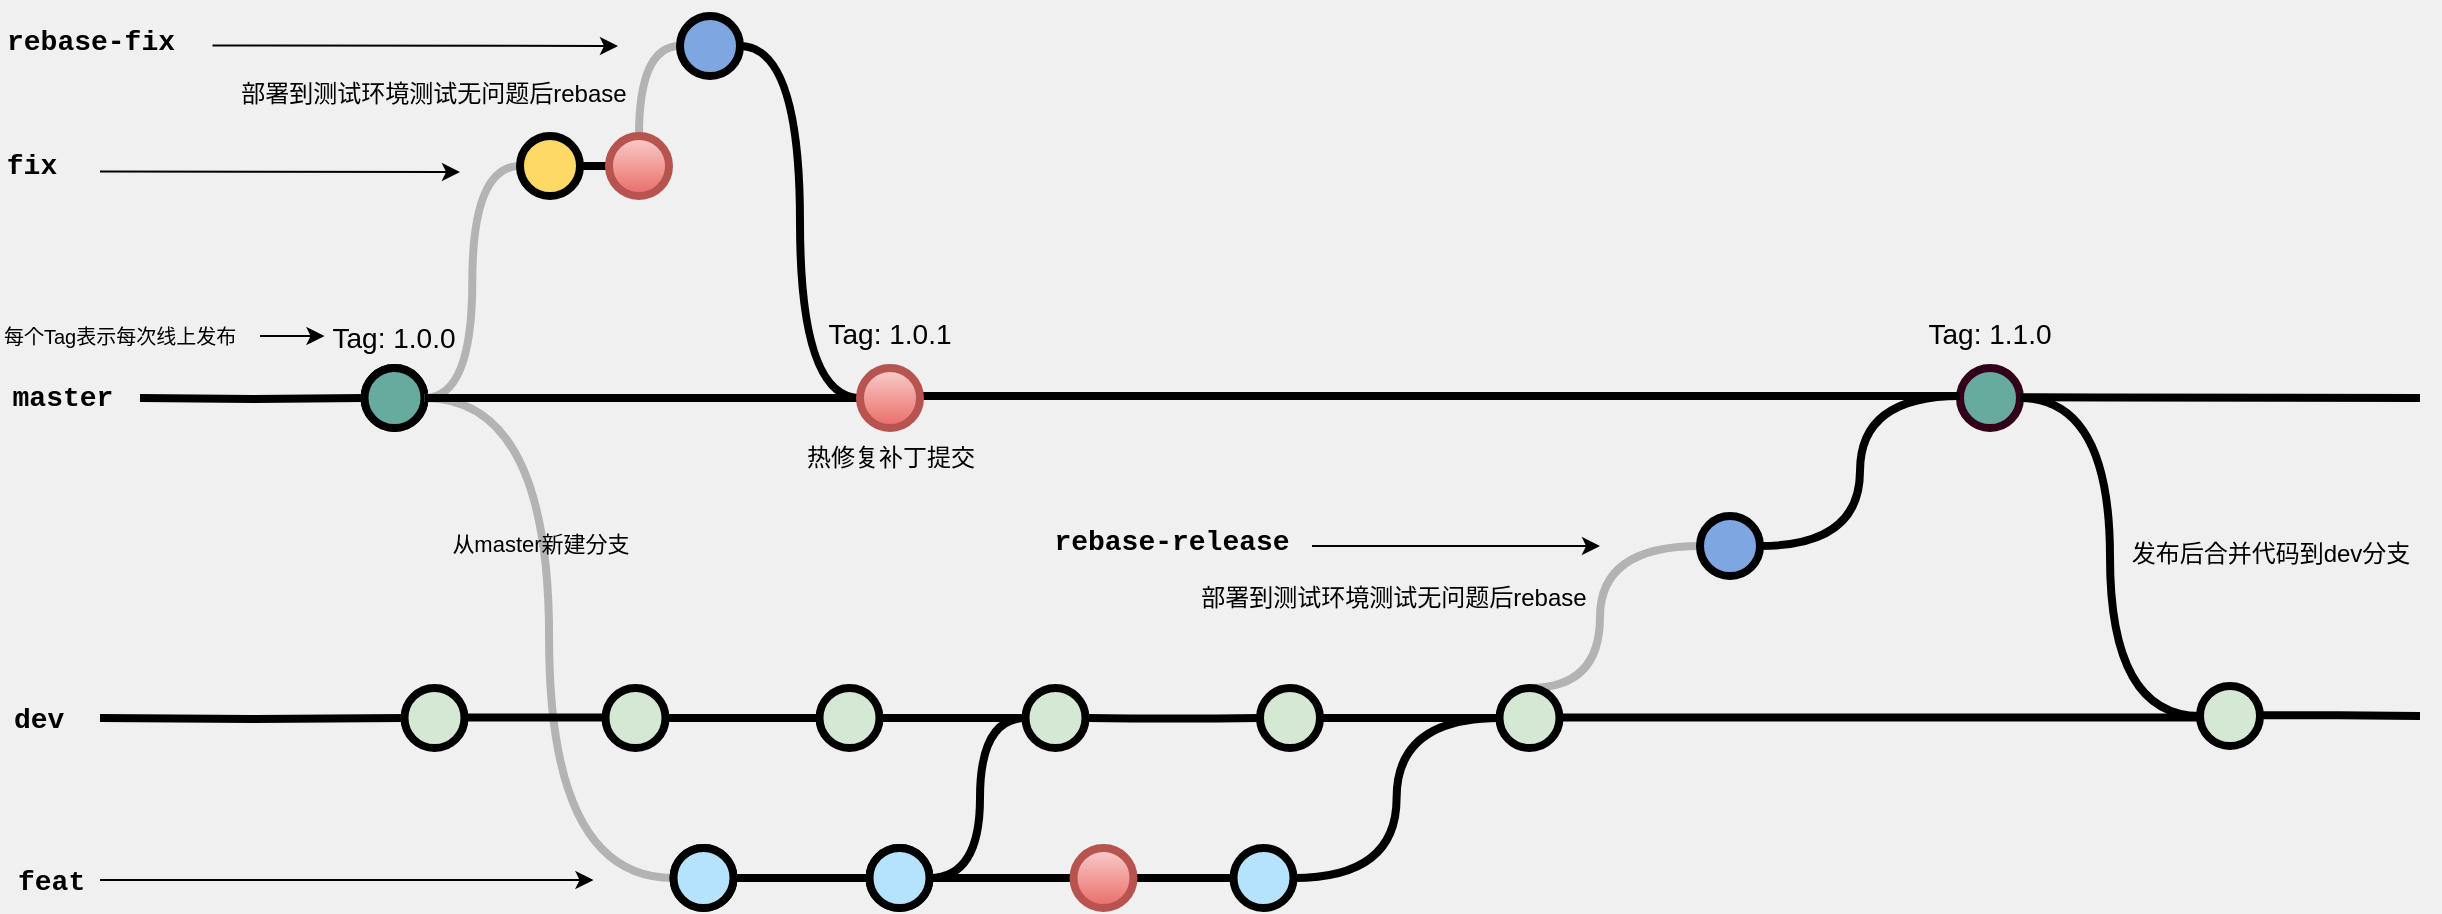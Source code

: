<mxfile version="16.0.0" type="device"><diagram id="yPxyJZ8AM_hMuL3Unpa9" name="complex gitflow"><mxGraphModel dx="1102" dy="857" grid="1" gridSize="10" guides="1" tooltips="1" connect="1" arrows="1" fold="1" page="1" pageScale="1" pageWidth="1100" pageHeight="850" background="#F0F0F0" math="0" shadow="0"><root><mxCell id="0"/><mxCell id="1" parent="0"/><mxCell id="uWUnNED6HEl2aK5fdaIb-7" value="热修复补丁提交" style="text;html=1;strokeColor=none;fillColor=none;align=center;verticalAlign=middle;whiteSpace=wrap;overflow=hidden;" parent="1" vertex="1"><mxGeometry x="478.63" y="226" width="92.75" height="30" as="geometry"/></mxCell><mxCell id="uWUnNED6HEl2aK5fdaIb-10" value="" style="verticalLabelPosition=bottom;verticalAlign=top;html=1;strokeWidth=4;shape=mxgraph.flowchart.on-page_reference;plain-blue;gradientColor=none;fillColor=#B5E3Fe;strokeColor=#000000;" parent="1" vertex="1"><mxGeometry x="262.25" y="196" width="30" height="30" as="geometry"/></mxCell><mxCell id="uWUnNED6HEl2aK5fdaIb-105" style="edgeStyle=orthogonalEdgeStyle;curved=1;rounded=0;orthogonalLoop=1;jettySize=auto;html=1;exitX=1;exitY=0.5;exitDx=0;exitDy=0;exitPerimeter=0;entryX=0;entryY=0.5;entryDx=0;entryDy=0;entryPerimeter=0;endArrow=none;endFill=0;strokeWidth=4;fontFamily=Courier New;fontColor=#009900;startArrow=none;" parent="1" source="uWUnNED6HEl2aK5fdaIb-104" edge="1"><mxGeometry relative="1" as="geometry"><mxPoint x="623.75" y="371" as="sourcePoint"/><mxPoint x="740.75" y="371" as="targetPoint"/></mxGeometry></mxCell><mxCell id="uWUnNED6HEl2aK5fdaIb-109" value="" style="verticalLabelPosition=bottom;verticalAlign=top;html=1;strokeWidth=4;shape=mxgraph.flowchart.on-page_reference;plain-blue;gradientColor=none;strokeColor=#33001A;fillColor=#67AB9F;" parent="1" vertex="1"><mxGeometry x="1060" y="196" width="30" height="30" as="geometry"/></mxCell><mxCell id="uWUnNED6HEl2aK5fdaIb-12" value="" style="edgeStyle=orthogonalEdgeStyle;rounded=0;html=1;jettySize=auto;orthogonalLoop=1;strokeWidth=4;endArrow=none;endFill=0;" parent="1" target="uWUnNED6HEl2aK5fdaIb-10" edge="1"><mxGeometry x="192.25" y="211" as="geometry"><mxPoint x="150" y="211" as="sourcePoint"/></mxGeometry></mxCell><mxCell id="uWUnNED6HEl2aK5fdaIb-13" value="master" style="text;html=1;strokeColor=none;fillColor=none;align=center;verticalAlign=middle;whiteSpace=wrap;overflow=hidden;fontSize=14;fontStyle=1;fontFamily=Courier New;" parent="1" vertex="1"><mxGeometry x="83" y="190" width="57" height="42" as="geometry"/></mxCell><mxCell id="uWUnNED6HEl2aK5fdaIb-14" style="edgeStyle=orthogonalEdgeStyle;curved=1;rounded=0;html=1;exitX=1;exitY=0.5;exitPerimeter=0;endArrow=none;endFill=0;jettySize=auto;orthogonalLoop=1;strokeWidth=4;fontSize=15;" parent="1" edge="1"><mxGeometry relative="1" as="geometry"><mxPoint x="413.75" y="371" as="sourcePoint"/><mxPoint x="490.75" y="371" as="targetPoint"/></mxGeometry></mxCell><mxCell id="uWUnNED6HEl2aK5fdaIb-15" value="" style="verticalLabelPosition=bottom;verticalAlign=top;html=1;strokeWidth=4;shape=mxgraph.flowchart.on-page_reference;plain-purple;gradientColor=none;strokeColor=#000000;fillColor=#D5E8D4;" parent="1" vertex="1"><mxGeometry x="382.75" y="356" width="30" height="30" as="geometry"/></mxCell><mxCell id="uWUnNED6HEl2aK5fdaIb-16" style="edgeStyle=orthogonalEdgeStyle;curved=1;rounded=0;html=1;exitX=1;exitY=0.5;exitPerimeter=0;entryX=0;entryY=0.5;entryPerimeter=0;endArrow=none;endFill=0;jettySize=auto;orthogonalLoop=1;strokeWidth=4;fontSize=15;" parent="1" edge="1"><mxGeometry relative="1" as="geometry"><mxPoint x="520.75" y="371" as="sourcePoint"/><mxPoint x="593.75" y="371" as="targetPoint"/></mxGeometry></mxCell><mxCell id="uWUnNED6HEl2aK5fdaIb-17" value="" style="verticalLabelPosition=bottom;verticalAlign=top;html=1;strokeWidth=4;shape=mxgraph.flowchart.on-page_reference;plain-purple;gradientColor=none;strokeColor=#000000;fillColor=#D5E8D4;" parent="1" vertex="1"><mxGeometry x="489.75" y="356" width="30" height="30" as="geometry"/></mxCell><mxCell id="uWUnNED6HEl2aK5fdaIb-19" value="" style="verticalLabelPosition=bottom;verticalAlign=top;html=1;strokeWidth=4;shape=mxgraph.flowchart.on-page_reference;plain-purple;gradientColor=none;strokeColor=#000000;fillColor=#D5E8D4;" parent="1" vertex="1"><mxGeometry x="592.75" y="356" width="30" height="30" as="geometry"/></mxCell><mxCell id="uWUnNED6HEl2aK5fdaIb-20" value="dev" style="text;html=1;strokeColor=none;fillColor=none;align=left;verticalAlign=middle;whiteSpace=wrap;overflow=hidden;fontSize=14;fontStyle=1;fontFamily=Courier New;" parent="1" vertex="1"><mxGeometry x="84.75" y="361" width="31.25" height="20" as="geometry"/></mxCell><mxCell id="uWUnNED6HEl2aK5fdaIb-71" value="" style="edgeStyle=orthogonalEdgeStyle;rounded=0;orthogonalLoop=1;jettySize=auto;html=1;endArrow=none;endFill=0;strokeWidth=4;" parent="1" source="uWUnNED6HEl2aK5fdaIb-69" target="uWUnNED6HEl2aK5fdaIb-70" edge="1"><mxGeometry relative="1" as="geometry"/></mxCell><mxCell id="uWUnNED6HEl2aK5fdaIb-75" style="edgeStyle=orthogonalEdgeStyle;rounded=0;orthogonalLoop=1;jettySize=auto;html=1;entryX=1;entryY=0.5;entryDx=0;entryDy=0;entryPerimeter=0;endArrow=none;endFill=0;strokeWidth=4;curved=1;strokeColor=#B3B3B3;" parent="1" source="uWUnNED6HEl2aK5fdaIb-69" target="Xth9zPl_Gf2Krl_gbXo4-28" edge="1"><mxGeometry relative="1" as="geometry"/></mxCell><mxCell id="Xth9zPl_Gf2Krl_gbXo4-39" value="从master新建分支" style="edgeLabel;html=1;align=center;verticalAlign=middle;resizable=0;points=[];labelBackgroundColor=none;" parent="uWUnNED6HEl2aK5fdaIb-75" vertex="1" connectable="0"><mxGeometry x="0.257" y="5" relative="1" as="geometry"><mxPoint as="offset"/></mxGeometry></mxCell><mxCell id="uWUnNED6HEl2aK5fdaIb-69" value="" style="verticalLabelPosition=bottom;verticalAlign=top;html=1;strokeWidth=4;shape=mxgraph.flowchart.on-page_reference;plain-purple;gradientColor=none;strokeColor=#000000;fillColor=#D4E1F5;" parent="1" vertex="1"><mxGeometry x="416.75" y="436" width="30" height="30" as="geometry"/></mxCell><mxCell id="uWUnNED6HEl2aK5fdaIb-78" value="" style="edgeStyle=orthogonalEdgeStyle;curved=1;rounded=0;orthogonalLoop=1;jettySize=auto;html=1;endArrow=none;endFill=0;strokeWidth=4;entryX=0;entryY=0.5;entryDx=0;entryDy=0;entryPerimeter=0;" parent="1" source="uWUnNED6HEl2aK5fdaIb-70" target="zY3hJJ7eT81DkQtzaVua-6" edge="1"><mxGeometry relative="1" as="geometry"><mxPoint x="594.75" y="451" as="targetPoint"/></mxGeometry></mxCell><mxCell id="uWUnNED6HEl2aK5fdaIb-70" value="" style="verticalLabelPosition=bottom;verticalAlign=top;html=1;strokeWidth=4;shape=mxgraph.flowchart.on-page_reference;plain-purple;gradientColor=none;strokeColor=#000000;fillColor=#D4E1F5;" parent="1" vertex="1"><mxGeometry x="514.75" y="436" width="30" height="30" as="geometry"/></mxCell><mxCell id="uWUnNED6HEl2aK5fdaIb-96" value="" style="edgeStyle=orthogonalEdgeStyle;curved=1;rounded=0;orthogonalLoop=1;jettySize=auto;html=1;endArrow=none;endFill=0;strokeWidth=4;fontFamily=Courier New;fontColor=#009900;exitX=1;exitY=0.5;exitDx=0;exitDy=0;exitPerimeter=0;" parent="1" source="zY3hJJ7eT81DkQtzaVua-6" target="uWUnNED6HEl2aK5fdaIb-95" edge="1"><mxGeometry relative="1" as="geometry"><mxPoint x="670" y="451" as="sourcePoint"/></mxGeometry></mxCell><mxCell id="uWUnNED6HEl2aK5fdaIb-108" style="edgeStyle=orthogonalEdgeStyle;curved=1;rounded=0;orthogonalLoop=1;jettySize=auto;html=1;entryX=0;entryY=0.5;entryDx=0;entryDy=0;entryPerimeter=0;endArrow=none;endFill=0;strokeWidth=4;fontFamily=Courier New;fontColor=#009900;" parent="1" source="uWUnNED6HEl2aK5fdaIb-95" target="uWUnNED6HEl2aK5fdaIb-106" edge="1"><mxGeometry relative="1" as="geometry"/></mxCell><mxCell id="uWUnNED6HEl2aK5fdaIb-95" value="" style="verticalLabelPosition=bottom;verticalAlign=top;html=1;strokeWidth=4;shape=mxgraph.flowchart.on-page_reference;plain-purple;gradientColor=none;strokeColor=#000000;fillColor=#B5E3FE;" parent="1" vertex="1"><mxGeometry x="696.75" y="436" width="30" height="30" as="geometry"/></mxCell><mxCell id="uWUnNED6HEl2aK5fdaIb-76" value="feat" style="text;html=1;strokeColor=none;fillColor=none;align=left;verticalAlign=middle;whiteSpace=wrap;overflow=hidden;fontSize=14;fontStyle=1;fontFamily=Courier New;" parent="1" vertex="1"><mxGeometry x="86.75" y="442" width="42.25" height="20" as="geometry"/></mxCell><mxCell id="uWUnNED6HEl2aK5fdaIb-92" value="" style="endArrow=classic;html=1;strokeWidth=1;fontFamily=Courier New;fontColor=#009900;" parent="1" edge="1"><mxGeometry width="50" height="50" relative="1" as="geometry"><mxPoint x="130" y="452" as="sourcePoint"/><mxPoint x="376.75" y="452" as="targetPoint"/></mxGeometry></mxCell><mxCell id="uWUnNED6HEl2aK5fdaIb-103" value="Tag: 1.0.0" style="text;html=1;strokeColor=none;fillColor=none;align=center;verticalAlign=middle;whiteSpace=wrap;overflow=hidden;fontSize=14;" parent="1" vertex="1"><mxGeometry x="242.25" y="170" width="70" height="20" as="geometry"/></mxCell><mxCell id="uWUnNED6HEl2aK5fdaIb-107" value="" style="edgeStyle=orthogonalEdgeStyle;curved=1;rounded=0;orthogonalLoop=1;jettySize=auto;html=1;endArrow=none;endFill=0;strokeWidth=4;fontFamily=Courier New;fontColor=#009900;exitX=1;exitY=0.5;exitDx=0;exitDy=0;exitPerimeter=0;" parent="1" source="uWUnNED6HEl2aK5fdaIb-104" edge="1"><mxGeometry relative="1" as="geometry"><mxPoint x="770.75" y="371" as="sourcePoint"/><mxPoint x="830.75" y="371" as="targetPoint"/></mxGeometry></mxCell><mxCell id="uWUnNED6HEl2aK5fdaIb-116" value="Tag: 1.1.0" style="text;html=1;strokeColor=none;fillColor=none;align=center;verticalAlign=middle;whiteSpace=wrap;overflow=hidden;fontSize=14;" parent="1" vertex="1"><mxGeometry x="1019.5" y="168" width="110" height="20" as="geometry"/></mxCell><mxCell id="fSnZ5vnYTslC5NarKmr_-9" value="" style="edgeStyle=orthogonalEdgeStyle;rounded=0;orthogonalLoop=1;jettySize=auto;html=1;fontSize=12;fontColor=#000000;entryX=0;entryY=0.5;entryDx=0;entryDy=0;" parent="1" source="fSnZ5vnYTslC5NarKmr_-8" target="uWUnNED6HEl2aK5fdaIb-103" edge="1"><mxGeometry relative="1" as="geometry"><mxPoint x="222.25" y="180" as="targetPoint"/><Array as="points"><mxPoint x="222.25" y="180"/><mxPoint x="222.25" y="180"/></Array></mxGeometry></mxCell><mxCell id="fSnZ5vnYTslC5NarKmr_-8" value="&lt;div style=&quot;text-align: center; font-size: 10px;&quot;&gt;&lt;span style=&quot;font-size: 10px;&quot;&gt;每个Tag表示每次线上发布&lt;/span&gt;&lt;/div&gt;" style="text;html=1;strokeColor=none;fillColor=none;align=left;verticalAlign=middle;whiteSpace=wrap;overflow=hidden;fontSize=10;fontStyle=0;fontColor=#000000;" parent="1" vertex="1"><mxGeometry x="80" y="161" width="130" height="38" as="geometry"/></mxCell><mxCell id="9hBKPDzoitwpIBdzFDQ7-61" value="Tag: 1.0.1" style="text;html=1;strokeColor=none;fillColor=none;align=center;verticalAlign=middle;whiteSpace=wrap;overflow=hidden;fontSize=14;" parent="1" vertex="1"><mxGeometry x="489.75" y="168" width="70" height="20" as="geometry"/></mxCell><mxCell id="Xth9zPl_Gf2Krl_gbXo4-28" value="" style="verticalLabelPosition=bottom;verticalAlign=top;html=1;strokeWidth=4;shape=mxgraph.flowchart.on-page_reference;plain-blue;gradientColor=none;fillColor=#67AB9F;strokeColor=#000000;" parent="1" vertex="1"><mxGeometry x="262.25" y="196" width="30" height="30" as="geometry"/></mxCell><mxCell id="Xth9zPl_Gf2Krl_gbXo4-30" value="" style="verticalLabelPosition=bottom;verticalAlign=top;html=1;strokeWidth=4;shape=mxgraph.flowchart.on-page_reference;plain-purple;gradientColor=none;strokeColor=#000000;fillColor=#B5E3FE;" parent="1" vertex="1"><mxGeometry x="416.75" y="436" width="30" height="30" as="geometry"/></mxCell><mxCell id="Xth9zPl_Gf2Krl_gbXo4-31" value="" style="verticalLabelPosition=bottom;verticalAlign=top;html=1;strokeWidth=4;shape=mxgraph.flowchart.on-page_reference;plain-purple;gradientColor=none;strokeColor=#000000;fillColor=#B5E3FE;" parent="1" vertex="1"><mxGeometry x="514.75" y="436" width="30" height="30" as="geometry"/></mxCell><mxCell id="Xth9zPl_Gf2Krl_gbXo4-33" value="" style="edgeStyle=orthogonalEdgeStyle;rounded=0;html=1;jettySize=auto;orthogonalLoop=1;plain-blue;endArrow=none;endFill=0;strokeWidth=4;strokeColor=#000000;entryX=0;entryY=0.5;entryDx=0;entryDy=0;entryPerimeter=0;startArrow=none;" parent="1" source="Xth9zPl_Gf2Krl_gbXo4-36" edge="1"><mxGeometry x="223.75" y="370.73" as="geometry"><mxPoint x="383.75" y="370.73" as="targetPoint"/><mxPoint x="274" y="371" as="sourcePoint"/><Array as="points"><mxPoint x="384" y="371"/></Array></mxGeometry></mxCell><mxCell id="Xth9zPl_Gf2Krl_gbXo4-34" style="edgeStyle=orthogonalEdgeStyle;rounded=0;orthogonalLoop=1;jettySize=auto;html=1;exitX=1;exitY=0.5;exitDx=0;exitDy=0;exitPerimeter=0;endArrow=none;endFill=0;strokeWidth=4;fontFamily=Courier New;fontColor=#009900;" parent="1" edge="1"><mxGeometry relative="1" as="geometry"><mxPoint x="860.75" y="370.73" as="sourcePoint"/><mxPoint x="1190" y="370" as="targetPoint"/><Array as="points"><mxPoint x="1180" y="371"/></Array></mxGeometry></mxCell><mxCell id="Xth9zPl_Gf2Krl_gbXo4-36" value="" style="verticalLabelPosition=bottom;verticalAlign=top;html=1;strokeWidth=4;shape=mxgraph.flowchart.on-page_reference;plain-purple;gradientColor=none;strokeColor=#000000;fillColor=#D5E8D4;" parent="1" vertex="1"><mxGeometry x="282.25" y="356" width="30" height="30" as="geometry"/></mxCell><mxCell id="Xth9zPl_Gf2Krl_gbXo4-37" value="" style="edgeStyle=orthogonalEdgeStyle;rounded=0;html=1;jettySize=auto;orthogonalLoop=1;plain-blue;endArrow=none;endFill=0;strokeWidth=4;strokeColor=#000000;entryX=0;entryY=0.5;entryDx=0;entryDy=0;entryPerimeter=0;" parent="1" target="Xth9zPl_Gf2Krl_gbXo4-36" edge="1"><mxGeometry x="223.75" y="370.73" as="geometry"><mxPoint x="383.75" y="370.73" as="targetPoint"/><mxPoint x="130" y="371" as="sourcePoint"/><Array as="points"/></mxGeometry></mxCell><mxCell id="uWUnNED6HEl2aK5fdaIb-104" value="" style="verticalLabelPosition=bottom;verticalAlign=top;html=1;strokeWidth=4;shape=mxgraph.flowchart.on-page_reference;plain-purple;gradientColor=none;strokeColor=#000000;fillColor=#D5E8D4;" parent="1" vertex="1"><mxGeometry x="710" y="356" width="30" height="30" as="geometry"/></mxCell><mxCell id="Xth9zPl_Gf2Krl_gbXo4-38" value="" style="edgeStyle=orthogonalEdgeStyle;curved=1;rounded=0;orthogonalLoop=1;jettySize=auto;html=1;exitX=1;exitY=0.5;exitDx=0;exitDy=0;exitPerimeter=0;entryX=0;entryY=0.5;entryDx=0;entryDy=0;entryPerimeter=0;endArrow=none;endFill=0;strokeWidth=4;fontFamily=Courier New;fontColor=#009900;" parent="1" target="uWUnNED6HEl2aK5fdaIb-104" edge="1"><mxGeometry relative="1" as="geometry"><mxPoint x="623.75" y="371" as="sourcePoint"/><mxPoint x="740.75" y="371" as="targetPoint"/></mxGeometry></mxCell><mxCell id="Xth9zPl_Gf2Krl_gbXo4-42" value="" style="edgeStyle=orthogonalEdgeStyle;curved=1;rounded=0;orthogonalLoop=1;jettySize=auto;html=1;endArrow=none;endFill=0;strokeWidth=4;exitX=1;exitY=0.5;exitDx=0;exitDy=0;exitPerimeter=0;entryX=0;entryY=0.5;entryDx=0;entryDy=0;entryPerimeter=0;strokeColor=#B3B3B3;" parent="1" source="Xth9zPl_Gf2Krl_gbXo4-28" target="Xth9zPl_Gf2Krl_gbXo4-49" edge="1"><mxGeometry relative="1" as="geometry"><mxPoint x="282.25" y="95" as="sourcePoint"/></mxGeometry></mxCell><mxCell id="Xth9zPl_Gf2Krl_gbXo4-44" value="" style="edgeStyle=orthogonalEdgeStyle;curved=1;rounded=0;orthogonalLoop=1;jettySize=auto;html=1;endArrow=none;endFill=0;strokeWidth=4;fontFamily=Courier New;fontColor=#009900;startArrow=none;" parent="1" source="Xth9zPl_Gf2Krl_gbXo4-49" target="Xth9zPl_Gf2Krl_gbXo4-46" edge="1"><mxGeometry relative="1" as="geometry"><mxPoint x="362.25" y="95.029" as="sourcePoint"/></mxGeometry></mxCell><mxCell id="Xth9zPl_Gf2Krl_gbXo4-50" value="fix" style="text;html=1;strokeColor=none;fillColor=none;align=center;verticalAlign=middle;whiteSpace=wrap;overflow=hidden;fontSize=14;fontStyle=1;fontFamily=Courier New;" parent="1" vertex="1"><mxGeometry x="81.38" y="74" width="29.62" height="42" as="geometry"/></mxCell><mxCell id="uWUnNED6HEl2aK5fdaIb-8" value="" style="edgeStyle=orthogonalEdgeStyle;rounded=0;html=1;jettySize=auto;orthogonalLoop=1;plain-blue;endArrow=none;endFill=0;strokeWidth=4;strokeColor=#000000;entryX=0;entryY=0.5;entryDx=0;entryDy=0;entryPerimeter=0;" parent="1" source="uWUnNED6HEl2aK5fdaIb-10" target="9hBKPDzoitwpIBdzFDQ7-16" edge="1"><mxGeometry x="292.25" y="211" as="geometry"><mxPoint x="442.25" y="211" as="targetPoint"/></mxGeometry></mxCell><mxCell id="Xth9zPl_Gf2Krl_gbXo4-49" value="" style="verticalLabelPosition=bottom;verticalAlign=top;html=1;strokeWidth=4;shape=mxgraph.flowchart.on-page_reference;plain-purple;gradientColor=none;strokeColor=#000000;fillColor=#FFD966;" parent="1" vertex="1"><mxGeometry x="340" y="80" width="30" height="30" as="geometry"/></mxCell><mxCell id="Xth9zPl_Gf2Krl_gbXo4-54" value="" style="endArrow=classic;html=1;strokeWidth=1;fontFamily=Courier New;fontColor=#009900;" parent="1" edge="1"><mxGeometry width="50" height="50" relative="1" as="geometry"><mxPoint x="130" y="97.71" as="sourcePoint"/><mxPoint x="310" y="98" as="targetPoint"/></mxGeometry></mxCell><mxCell id="Xth9zPl_Gf2Krl_gbXo4-56" value="rebase-fix" style="text;html=1;strokeColor=none;fillColor=none;align=center;verticalAlign=middle;whiteSpace=wrap;overflow=hidden;fontSize=14;fontStyle=1;fontFamily=Courier New;" parent="1" vertex="1"><mxGeometry x="82" y="12" width="87" height="42" as="geometry"/></mxCell><mxCell id="Xth9zPl_Gf2Krl_gbXo4-57" value="" style="endArrow=classic;html=1;strokeWidth=1;fontFamily=Courier New;fontColor=#009900;" parent="1" edge="1"><mxGeometry width="50" height="50" relative="1" as="geometry"><mxPoint x="186.25" y="34.71" as="sourcePoint"/><mxPoint x="389" y="35" as="targetPoint"/></mxGeometry></mxCell><mxCell id="Xth9zPl_Gf2Krl_gbXo4-58" value="" style="edgeStyle=orthogonalEdgeStyle;curved=1;rounded=0;orthogonalLoop=1;jettySize=auto;html=1;endArrow=none;endFill=0;strokeWidth=4;exitX=0.5;exitY=0;exitDx=0;exitDy=0;exitPerimeter=0;entryX=0;entryY=0.5;entryDx=0;entryDy=0;entryPerimeter=0;strokeColor=#B3B3B3;" parent="1" source="Xth9zPl_Gf2Krl_gbXo4-46" target="Xth9zPl_Gf2Krl_gbXo4-55" edge="1"><mxGeometry relative="1" as="geometry"><mxPoint x="446.75" y="166" as="sourcePoint"/><mxPoint x="494.5" y="50" as="targetPoint"/></mxGeometry></mxCell><mxCell id="Xth9zPl_Gf2Krl_gbXo4-46" value="" style="verticalLabelPosition=bottom;verticalAlign=top;html=1;strokeWidth=4;shape=mxgraph.flowchart.on-page_reference;plain-purple;gradientColor=#EA6B66;strokeColor=#B85450;fillColor=#F8CECC;" parent="1" vertex="1"><mxGeometry x="384.5" y="80" width="30" height="30" as="geometry"/></mxCell><mxCell id="Xth9zPl_Gf2Krl_gbXo4-55" value="" style="verticalLabelPosition=bottom;verticalAlign=top;html=1;strokeWidth=4;shape=mxgraph.flowchart.on-page_reference;plain-purple;gradientColor=none;strokeColor=#000000;fillColor=#7EA6E0;" parent="1" vertex="1"><mxGeometry x="420" y="20" width="30" height="30" as="geometry"/></mxCell><mxCell id="Xth9zPl_Gf2Krl_gbXo4-59" style="edgeStyle=orthogonalEdgeStyle;curved=1;rounded=0;orthogonalLoop=1;jettySize=auto;html=1;entryX=1;entryY=0.5;entryDx=0;entryDy=0;entryPerimeter=0;endArrow=none;endFill=0;strokeWidth=4;fontFamily=Courier New;fontColor=#009900;exitX=0;exitY=0.5;exitDx=0;exitDy=0;exitPerimeter=0;" parent="1" source="9hBKPDzoitwpIBdzFDQ7-16" target="Xth9zPl_Gf2Krl_gbXo4-55" edge="1"><mxGeometry relative="1" as="geometry"><mxPoint x="491.7" y="154" as="sourcePoint"/><mxPoint x="594.7" y="74" as="targetPoint"/></mxGeometry></mxCell><mxCell id="Xth9zPl_Gf2Krl_gbXo4-62" value="rebase-release" style="text;html=1;strokeColor=none;fillColor=none;align=center;verticalAlign=middle;whiteSpace=wrap;overflow=hidden;fontSize=14;fontStyle=1;fontFamily=Courier New;" parent="1" vertex="1"><mxGeometry x="606" y="262" width="120" height="42" as="geometry"/></mxCell><mxCell id="Xth9zPl_Gf2Krl_gbXo4-63" value="" style="endArrow=classic;html=1;strokeWidth=1;fontFamily=Courier New;fontColor=#009900;" parent="1" edge="1"><mxGeometry width="50" height="50" relative="1" as="geometry"><mxPoint x="736" y="285" as="sourcePoint"/><mxPoint x="880" y="285" as="targetPoint"/></mxGeometry></mxCell><mxCell id="Xth9zPl_Gf2Krl_gbXo4-65" style="edgeStyle=orthogonalEdgeStyle;curved=1;rounded=0;orthogonalLoop=1;jettySize=auto;html=1;endArrow=none;endFill=0;strokeWidth=4;fontFamily=Courier New;fontColor=#009900;exitX=0.5;exitY=0;exitDx=0;exitDy=0;exitPerimeter=0;entryX=0;entryY=0.5;entryDx=0;entryDy=0;entryPerimeter=0;strokeColor=#B3B3B3;" parent="1" source="uWUnNED6HEl2aK5fdaIb-106" target="Xth9zPl_Gf2Krl_gbXo4-61" edge="1"><mxGeometry relative="1" as="geometry"><mxPoint x="826.95" y="355.999" as="sourcePoint"/><mxPoint x="930" y="280" as="targetPoint"/><Array as="points"><mxPoint x="880" y="356"/><mxPoint x="880" y="285"/></Array></mxGeometry></mxCell><mxCell id="Xth9zPl_Gf2Krl_gbXo4-68" style="edgeStyle=orthogonalEdgeStyle;orthogonalLoop=1;jettySize=auto;html=1;exitX=1;exitY=0.5;exitDx=0;exitDy=0;exitPerimeter=0;endArrow=none;endFill=0;strokeWidth=4;fontFamily=Courier New;fontColor=#009900;curved=1;" parent="1" source="Xth9zPl_Gf2Krl_gbXo4-61" edge="1"><mxGeometry relative="1" as="geometry"><mxPoint x="970" y="284.76" as="sourcePoint"/><mxPoint x="1060" y="210" as="targetPoint"/><Array as="points"><mxPoint x="1010" y="285"/><mxPoint x="1010" y="210"/></Array></mxGeometry></mxCell><mxCell id="uWUnNED6HEl2aK5fdaIb-80" value="" style="edgeStyle=orthogonalEdgeStyle;curved=1;rounded=0;orthogonalLoop=1;jettySize=auto;html=1;endArrow=none;endFill=0;strokeWidth=4;entryX=0;entryY=0.5;entryDx=0;entryDy=0;entryPerimeter=0;exitX=1;exitY=0.5;exitDx=0;exitDy=0;exitPerimeter=0;" parent="1" edge="1"><mxGeometry relative="1" as="geometry"><mxPoint x="1060" y="210" as="targetPoint"/><mxPoint x="540" y="210" as="sourcePoint"/></mxGeometry></mxCell><mxCell id="9hBKPDzoitwpIBdzFDQ7-16" value="" style="verticalLabelPosition=bottom;verticalAlign=top;html=1;strokeWidth=4;shape=mxgraph.flowchart.on-page_reference;plain-blue;gradientColor=#EA6B66;strokeColor=#B85450;fillColor=#F8CECC;" parent="1" vertex="1"><mxGeometry x="510" y="196" width="30" height="30" as="geometry"/></mxCell><mxCell id="Xth9zPl_Gf2Krl_gbXo4-71" style="edgeStyle=orthogonalEdgeStyle;rounded=0;orthogonalLoop=1;jettySize=auto;html=1;exitX=1;exitY=0.5;exitDx=0;exitDy=0;exitPerimeter=0;endArrow=none;endFill=0;strokeWidth=4;fontFamily=Courier New;fontColor=#009900;" parent="1" edge="1"><mxGeometry relative="1" as="geometry"><mxPoint x="1090" y="210.66" as="sourcePoint"/><mxPoint x="1290" y="211" as="targetPoint"/><Array as="points"><mxPoint x="1129.25" y="210.93"/><mxPoint x="1129.25" y="210.93"/></Array></mxGeometry></mxCell><mxCell id="zY3hJJ7eT81DkQtzaVua-1" value="部署到测试环境测试无问题后rebase" style="text;html=1;strokeColor=none;fillColor=none;align=center;verticalAlign=middle;whiteSpace=wrap;rounded=0;" parent="1" vertex="1"><mxGeometry x="188.37" y="44" width="217.75" height="30" as="geometry"/></mxCell><mxCell id="zY3hJJ7eT81DkQtzaVua-2" value="部署到测试环境测试无问题后rebase" style="text;html=1;strokeColor=none;fillColor=none;align=center;verticalAlign=middle;whiteSpace=wrap;rounded=0;" parent="1" vertex="1"><mxGeometry x="668" y="296" width="217.75" height="30" as="geometry"/></mxCell><mxCell id="uWUnNED6HEl2aK5fdaIb-106" value="" style="verticalLabelPosition=bottom;verticalAlign=top;html=1;strokeWidth=4;shape=mxgraph.flowchart.on-page_reference;plain-purple;gradientColor=none;strokeColor=#000000;fillColor=#D5E8D4;" parent="1" vertex="1"><mxGeometry x="829.75" y="356" width="30" height="30" as="geometry"/></mxCell><mxCell id="Xth9zPl_Gf2Krl_gbXo4-61" value="" style="verticalLabelPosition=bottom;verticalAlign=top;html=1;strokeWidth=4;shape=mxgraph.flowchart.on-page_reference;plain-purple;gradientColor=none;strokeColor=#000000;fillColor=#7EA6E0;" parent="1" vertex="1"><mxGeometry x="930" y="270" width="30" height="30" as="geometry"/></mxCell><mxCell id="zY3hJJ7eT81DkQtzaVua-4" value="" style="edgeStyle=orthogonalEdgeStyle;orthogonalLoop=1;jettySize=auto;html=1;endArrow=none;endFill=0;strokeWidth=4;entryX=0;entryY=0.5;entryDx=0;entryDy=0;entryPerimeter=0;exitX=1;exitY=0.5;exitDx=0;exitDy=0;exitPerimeter=0;curved=1;" parent="1" source="Xth9zPl_Gf2Krl_gbXo4-31" target="uWUnNED6HEl2aK5fdaIb-19" edge="1"><mxGeometry relative="1" as="geometry"><mxPoint x="525" y="425" as="sourcePoint"/><mxPoint x="575" y="425" as="targetPoint"/><Array as="points"><mxPoint x="570" y="451"/><mxPoint x="570" y="371"/></Array></mxGeometry></mxCell><mxCell id="zY3hJJ7eT81DkQtzaVua-6" value="" style="verticalLabelPosition=bottom;verticalAlign=top;html=1;strokeWidth=4;shape=mxgraph.flowchart.on-page_reference;plain-blue;gradientColor=#EA6B66;strokeColor=#B85450;fillColor=#F8CECC;" parent="1" vertex="1"><mxGeometry x="616.75" y="436" width="30" height="30" as="geometry"/></mxCell><mxCell id="hKAiBbAt95u2exrGMVmR-3" value="" style="verticalLabelPosition=bottom;verticalAlign=top;html=1;strokeWidth=4;shape=mxgraph.flowchart.on-page_reference;plain-purple;gradientColor=none;strokeColor=#000000;fillColor=#D5E8D4;" parent="1" vertex="1"><mxGeometry x="1180" y="355" width="30" height="30" as="geometry"/></mxCell><mxCell id="hKAiBbAt95u2exrGMVmR-5" style="edgeStyle=orthogonalEdgeStyle;rounded=0;orthogonalLoop=1;jettySize=auto;html=1;exitX=1;exitY=0.5;exitDx=0;exitDy=0;exitPerimeter=0;endArrow=none;endFill=0;strokeWidth=4;fontFamily=Courier New;fontColor=#009900;" parent="1" edge="1"><mxGeometry relative="1" as="geometry"><mxPoint x="1210" y="369.58" as="sourcePoint"/><mxPoint x="1290" y="370" as="targetPoint"/><Array as="points"><mxPoint x="1249.25" y="369.85"/><mxPoint x="1249.25" y="369.85"/></Array></mxGeometry></mxCell><mxCell id="hKAiBbAt95u2exrGMVmR-6" style="edgeStyle=orthogonalEdgeStyle;curved=1;rounded=0;orthogonalLoop=1;jettySize=auto;html=1;entryX=1;entryY=0.5;entryDx=0;entryDy=0;entryPerimeter=0;endArrow=none;endFill=0;strokeWidth=4;fontFamily=Courier New;fontColor=#009900;exitX=0;exitY=0.5;exitDx=0;exitDy=0;exitPerimeter=0;" parent="1" source="hKAiBbAt95u2exrGMVmR-3" target="uWUnNED6HEl2aK5fdaIb-109" edge="1"><mxGeometry relative="1" as="geometry"><mxPoint x="1200" y="366" as="sourcePoint"/><mxPoint x="1140" y="190" as="targetPoint"/></mxGeometry></mxCell><mxCell id="hKAiBbAt95u2exrGMVmR-8" value="发布后合并代码到dev分支" style="text;html=1;strokeColor=none;fillColor=none;align=center;verticalAlign=middle;whiteSpace=wrap;rounded=0;" parent="1" vertex="1"><mxGeometry x="1129.5" y="274" width="170.5" height="30" as="geometry"/></mxCell></root></mxGraphModel></diagram></mxfile>